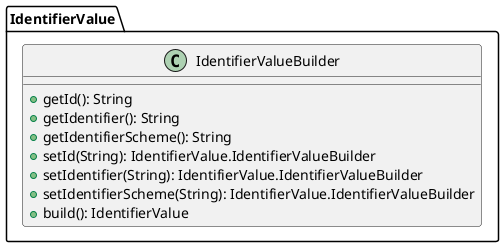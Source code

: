 @startuml

    class IdentifierValue.IdentifierValueBuilder [[IdentifierValue.IdentifierValueBuilder.html]] {
        +getId(): String
        +getIdentifier(): String
        +getIdentifierScheme(): String
        +setId(String): IdentifierValue.IdentifierValueBuilder
        +setIdentifier(String): IdentifierValue.IdentifierValueBuilder
        +setIdentifierScheme(String): IdentifierValue.IdentifierValueBuilder
        +build(): IdentifierValue
    }

@enduml
